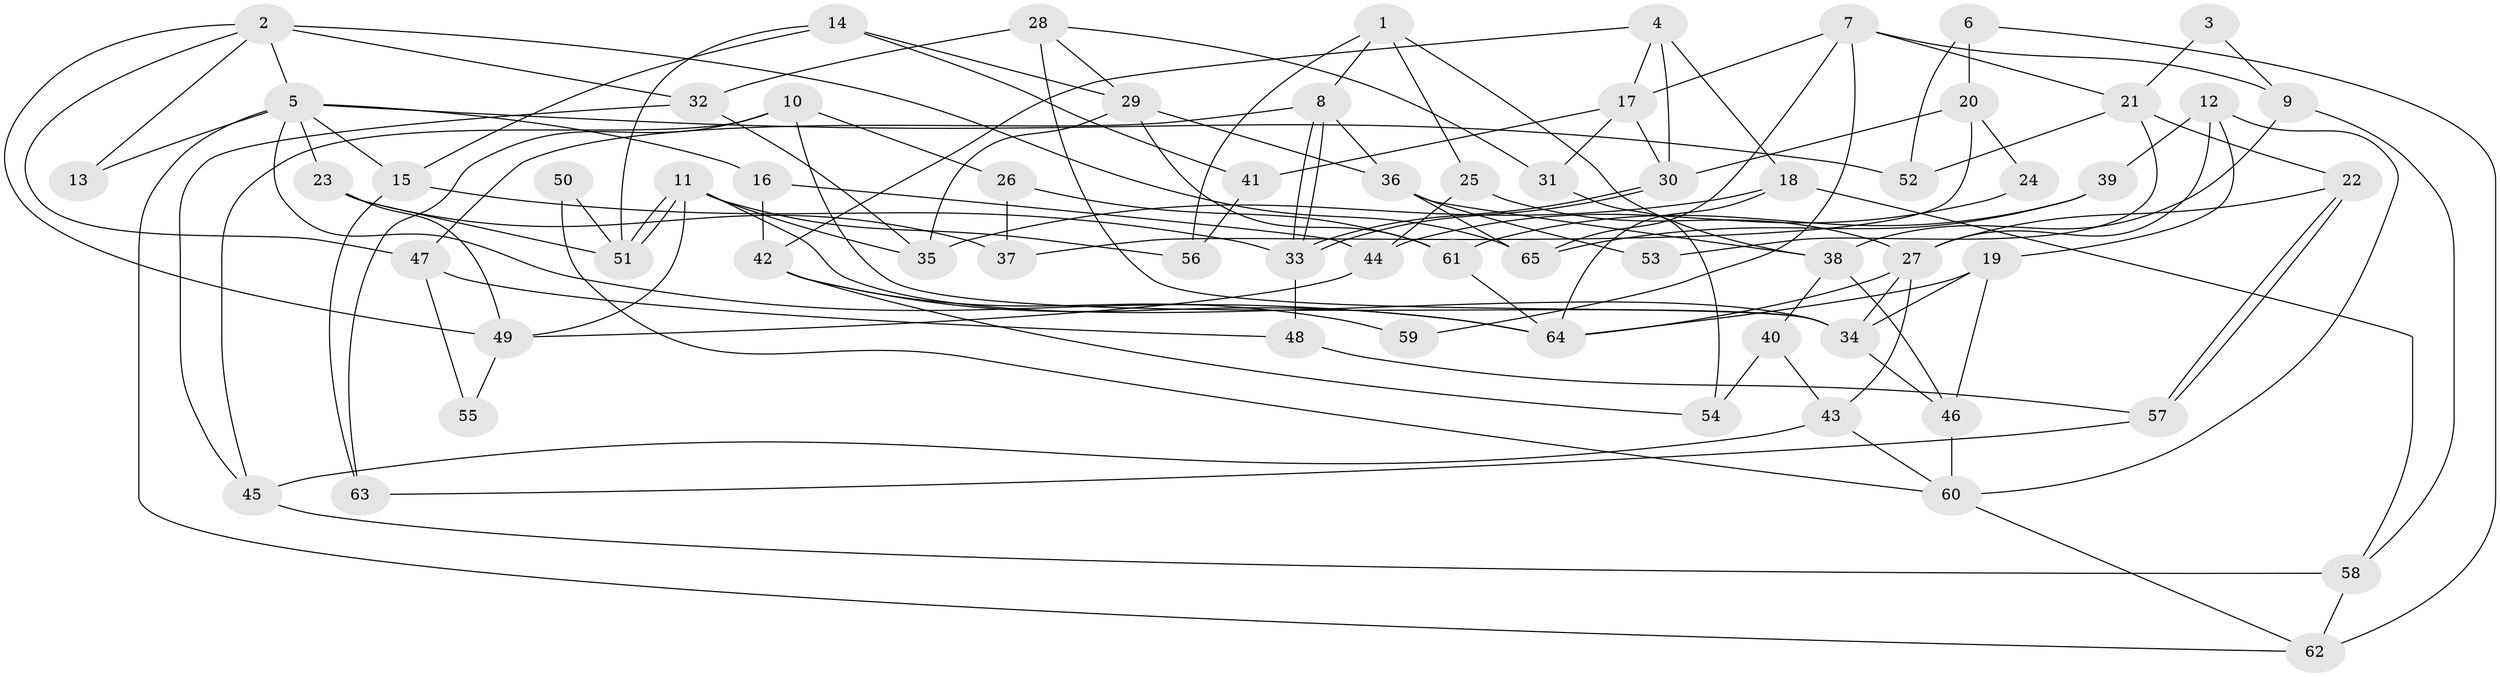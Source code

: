 // coarse degree distribution, {11: 0.05263157894736842, 10: 0.05263157894736842, 4: 0.15789473684210525, 9: 0.15789473684210525, 6: 0.05263157894736842, 5: 0.15789473684210525, 8: 0.10526315789473684, 7: 0.10526315789473684, 3: 0.05263157894736842, 2: 0.10526315789473684}
// Generated by graph-tools (version 1.1) at 2025/18/03/04/25 18:18:38]
// undirected, 65 vertices, 130 edges
graph export_dot {
graph [start="1"]
  node [color=gray90,style=filled];
  1;
  2;
  3;
  4;
  5;
  6;
  7;
  8;
  9;
  10;
  11;
  12;
  13;
  14;
  15;
  16;
  17;
  18;
  19;
  20;
  21;
  22;
  23;
  24;
  25;
  26;
  27;
  28;
  29;
  30;
  31;
  32;
  33;
  34;
  35;
  36;
  37;
  38;
  39;
  40;
  41;
  42;
  43;
  44;
  45;
  46;
  47;
  48;
  49;
  50;
  51;
  52;
  53;
  54;
  55;
  56;
  57;
  58;
  59;
  60;
  61;
  62;
  63;
  64;
  65;
  1 -- 56;
  1 -- 38;
  1 -- 8;
  1 -- 25;
  2 -- 32;
  2 -- 47;
  2 -- 5;
  2 -- 13;
  2 -- 49;
  2 -- 65;
  3 -- 9;
  3 -- 21;
  4 -- 42;
  4 -- 30;
  4 -- 17;
  4 -- 18;
  5 -- 15;
  5 -- 13;
  5 -- 16;
  5 -- 23;
  5 -- 52;
  5 -- 62;
  5 -- 64;
  6 -- 52;
  6 -- 62;
  6 -- 20;
  7 -- 65;
  7 -- 9;
  7 -- 17;
  7 -- 21;
  7 -- 59;
  8 -- 33;
  8 -- 33;
  8 -- 36;
  8 -- 47;
  9 -- 38;
  9 -- 58;
  10 -- 26;
  10 -- 34;
  10 -- 45;
  10 -- 63;
  11 -- 51;
  11 -- 51;
  11 -- 35;
  11 -- 34;
  11 -- 49;
  11 -- 56;
  12 -- 27;
  12 -- 19;
  12 -- 39;
  12 -- 60;
  14 -- 51;
  14 -- 29;
  14 -- 15;
  14 -- 41;
  15 -- 33;
  15 -- 63;
  16 -- 44;
  16 -- 42;
  17 -- 30;
  17 -- 31;
  17 -- 41;
  18 -- 64;
  18 -- 35;
  18 -- 58;
  19 -- 64;
  19 -- 46;
  19 -- 34;
  20 -- 30;
  20 -- 24;
  20 -- 37;
  21 -- 22;
  21 -- 52;
  21 -- 53;
  22 -- 57;
  22 -- 57;
  22 -- 27;
  23 -- 49;
  23 -- 37;
  23 -- 51;
  24 -- 44;
  25 -- 27;
  25 -- 44;
  26 -- 61;
  26 -- 37;
  27 -- 43;
  27 -- 34;
  27 -- 64;
  28 -- 34;
  28 -- 32;
  28 -- 29;
  28 -- 31;
  29 -- 61;
  29 -- 35;
  29 -- 36;
  30 -- 33;
  30 -- 33;
  31 -- 54;
  32 -- 45;
  32 -- 35;
  33 -- 48;
  34 -- 46;
  36 -- 38;
  36 -- 53;
  36 -- 65;
  38 -- 40;
  38 -- 46;
  39 -- 65;
  39 -- 61;
  40 -- 43;
  40 -- 54;
  41 -- 56;
  42 -- 64;
  42 -- 54;
  42 -- 59;
  43 -- 60;
  43 -- 45;
  44 -- 49;
  45 -- 58;
  46 -- 60;
  47 -- 48;
  47 -- 55;
  48 -- 57;
  49 -- 55;
  50 -- 60;
  50 -- 51;
  57 -- 63;
  58 -- 62;
  60 -- 62;
  61 -- 64;
}
